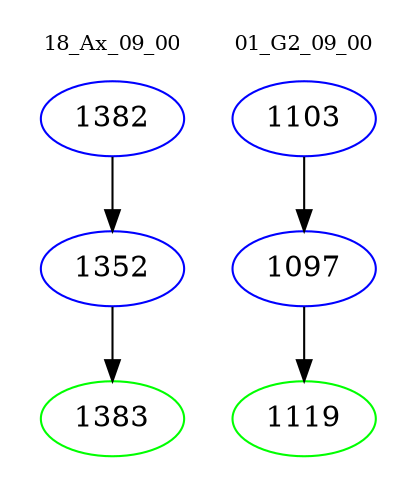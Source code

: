 digraph{
subgraph cluster_0 {
color = white
label = "18_Ax_09_00";
fontsize=10;
T0_1382 [label="1382", color="blue"]
T0_1382 -> T0_1352 [color="black"]
T0_1352 [label="1352", color="blue"]
T0_1352 -> T0_1383 [color="black"]
T0_1383 [label="1383", color="green"]
}
subgraph cluster_1 {
color = white
label = "01_G2_09_00";
fontsize=10;
T1_1103 [label="1103", color="blue"]
T1_1103 -> T1_1097 [color="black"]
T1_1097 [label="1097", color="blue"]
T1_1097 -> T1_1119 [color="black"]
T1_1119 [label="1119", color="green"]
}
}
